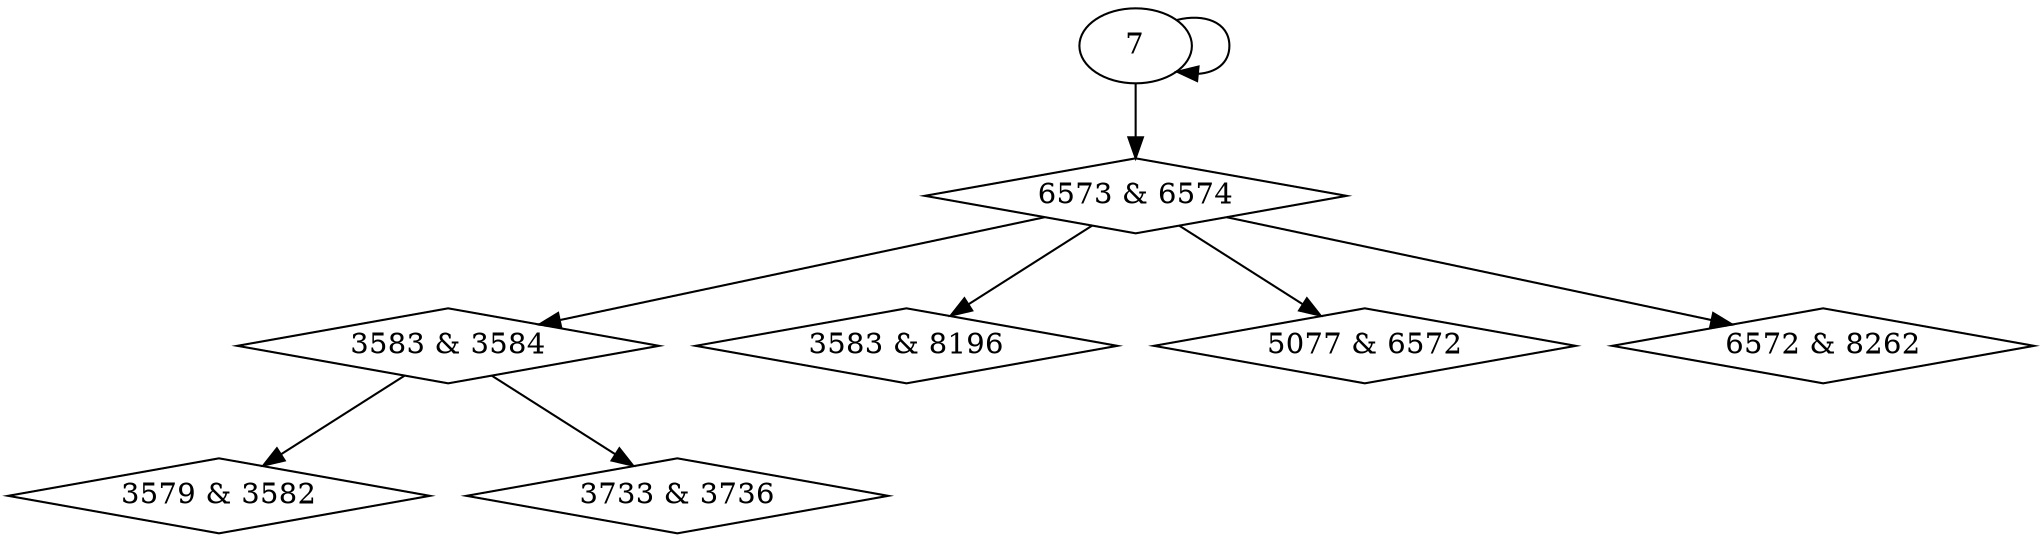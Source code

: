 digraph {
0 [label = "3579 & 3582", shape = diamond];
1 [label = "3583 & 3584", shape = diamond];
2 [label = "3583 & 8196", shape = diamond];
3 [label = "3733 & 3736", shape = diamond];
4 [label = "5077 & 6572", shape = diamond];
5 [label = "6572 & 8262", shape = diamond];
6 [label = "6573 & 6574", shape = diamond];
1 -> 0;
6 -> 1;
6 -> 2;
1 -> 3;
6 -> 4;
6 -> 5;
7 -> 6;
7 -> 7;
}

